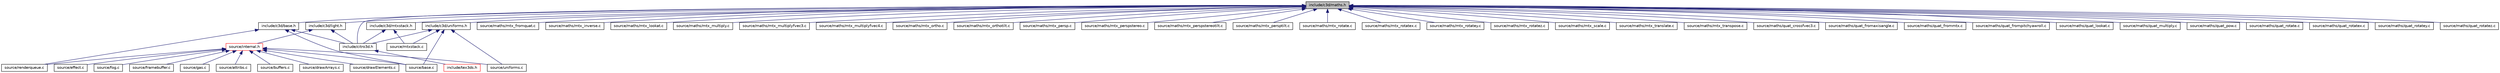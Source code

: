 digraph "include/c3d/maths.h"
{
 // LATEX_PDF_SIZE
  edge [fontname="Helvetica",fontsize="10",labelfontname="Helvetica",labelfontsize="10"];
  node [fontname="Helvetica",fontsize="10",shape=record];
  Node5 [label="include/c3d/maths.h",height=0.2,width=0.4,color="black", fillcolor="grey75", style="filled", fontcolor="black",tooltip=" "];
  Node5 -> Node6 [dir="back",color="midnightblue",fontsize="10",style="solid",fontname="Helvetica"];
  Node6 [label="include/c3d/base.h",height=0.2,width=0.4,color="black", fillcolor="white", style="filled",URL="$base_8h.html",tooltip=" "];
  Node6 -> Node7 [dir="back",color="midnightblue",fontsize="10",style="solid",fontname="Helvetica"];
  Node7 [label="include/citro3d.h",height=0.2,width=0.4,color="black", fillcolor="white", style="filled",URL="$citro3d_8h.html",tooltip=" "];
  Node7 -> Node8 [dir="back",color="midnightblue",fontsize="10",style="solid",fontname="Helvetica"];
  Node8 [label="include/tex3ds.h",height=0.2,width=0.4,color="red", fillcolor="white", style="filled",URL="$tex3ds_8h.html",tooltip="tex3ds support"];
  Node6 -> Node10 [dir="back",color="midnightblue",fontsize="10",style="solid",fontname="Helvetica"];
  Node10 [label="source/base.c",height=0.2,width=0.4,color="black", fillcolor="white", style="filled",URL="$base_8c.html",tooltip=" "];
  Node6 -> Node11 [dir="back",color="midnightblue",fontsize="10",style="solid",fontname="Helvetica"];
  Node11 [label="source/renderqueue.c",height=0.2,width=0.4,color="black", fillcolor="white", style="filled",URL="$renderqueue_8c.html",tooltip=" "];
  Node5 -> Node12 [dir="back",color="midnightblue",fontsize="10",style="solid",fontname="Helvetica"];
  Node12 [label="include/c3d/light.h",height=0.2,width=0.4,color="black", fillcolor="white", style="filled",URL="$light_8h.html",tooltip=" "];
  Node12 -> Node7 [dir="back",color="midnightblue",fontsize="10",style="solid",fontname="Helvetica"];
  Node12 -> Node13 [dir="back",color="midnightblue",fontsize="10",style="solid",fontname="Helvetica"];
  Node13 [label="source/internal.h",height=0.2,width=0.4,color="red", fillcolor="white", style="filled",URL="$internal_8h.html",tooltip=" "];
  Node13 -> Node14 [dir="back",color="midnightblue",fontsize="10",style="solid",fontname="Helvetica"];
  Node14 [label="source/attribs.c",height=0.2,width=0.4,color="black", fillcolor="white", style="filled",URL="$attribs_8c.html",tooltip=" "];
  Node13 -> Node10 [dir="back",color="midnightblue",fontsize="10",style="solid",fontname="Helvetica"];
  Node13 -> Node15 [dir="back",color="midnightblue",fontsize="10",style="solid",fontname="Helvetica"];
  Node15 [label="source/buffers.c",height=0.2,width=0.4,color="black", fillcolor="white", style="filled",URL="$buffers_8c.html",tooltip=" "];
  Node13 -> Node16 [dir="back",color="midnightblue",fontsize="10",style="solid",fontname="Helvetica"];
  Node16 [label="source/drawArrays.c",height=0.2,width=0.4,color="black", fillcolor="white", style="filled",URL="$drawArrays_8c.html",tooltip=" "];
  Node13 -> Node17 [dir="back",color="midnightblue",fontsize="10",style="solid",fontname="Helvetica"];
  Node17 [label="source/drawElements.c",height=0.2,width=0.4,color="black", fillcolor="white", style="filled",URL="$drawElements_8c.html",tooltip=" "];
  Node13 -> Node18 [dir="back",color="midnightblue",fontsize="10",style="solid",fontname="Helvetica"];
  Node18 [label="source/effect.c",height=0.2,width=0.4,color="black", fillcolor="white", style="filled",URL="$effect_8c.html",tooltip=" "];
  Node13 -> Node19 [dir="back",color="midnightblue",fontsize="10",style="solid",fontname="Helvetica"];
  Node19 [label="source/fog.c",height=0.2,width=0.4,color="black", fillcolor="white", style="filled",URL="$fog_8c.html",tooltip=" "];
  Node13 -> Node20 [dir="back",color="midnightblue",fontsize="10",style="solid",fontname="Helvetica"];
  Node20 [label="source/framebuffer.c",height=0.2,width=0.4,color="black", fillcolor="white", style="filled",URL="$framebuffer_8c.html",tooltip=" "];
  Node13 -> Node21 [dir="back",color="midnightblue",fontsize="10",style="solid",fontname="Helvetica"];
  Node21 [label="source/gas.c",height=0.2,width=0.4,color="black", fillcolor="white", style="filled",URL="$gas_8c.html",tooltip=" "];
  Node13 -> Node11 [dir="back",color="midnightblue",fontsize="10",style="solid",fontname="Helvetica"];
  Node13 -> Node29 [dir="back",color="midnightblue",fontsize="10",style="solid",fontname="Helvetica"];
  Node29 [label="source/uniforms.c",height=0.2,width=0.4,color="black", fillcolor="white", style="filled",URL="$uniforms_8c.html",tooltip=" "];
  Node5 -> Node30 [dir="back",color="midnightblue",fontsize="10",style="solid",fontname="Helvetica"];
  Node30 [label="include/c3d/mtxstack.h",height=0.2,width=0.4,color="black", fillcolor="white", style="filled",URL="$mtxstack_8h.html",tooltip=" "];
  Node30 -> Node7 [dir="back",color="midnightblue",fontsize="10",style="solid",fontname="Helvetica"];
  Node30 -> Node31 [dir="back",color="midnightblue",fontsize="10",style="solid",fontname="Helvetica"];
  Node31 [label="source/mtxstack.c",height=0.2,width=0.4,color="black", fillcolor="white", style="filled",URL="$mtxstack_8c.html",tooltip=" "];
  Node5 -> Node32 [dir="back",color="midnightblue",fontsize="10",style="solid",fontname="Helvetica"];
  Node32 [label="include/c3d/uniforms.h",height=0.2,width=0.4,color="black", fillcolor="white", style="filled",URL="$uniforms_8h.html",tooltip=" "];
  Node32 -> Node7 [dir="back",color="midnightblue",fontsize="10",style="solid",fontname="Helvetica"];
  Node32 -> Node10 [dir="back",color="midnightblue",fontsize="10",style="solid",fontname="Helvetica"];
  Node32 -> Node31 [dir="back",color="midnightblue",fontsize="10",style="solid",fontname="Helvetica"];
  Node32 -> Node29 [dir="back",color="midnightblue",fontsize="10",style="solid",fontname="Helvetica"];
  Node5 -> Node7 [dir="back",color="midnightblue",fontsize="10",style="solid",fontname="Helvetica"];
  Node5 -> Node33 [dir="back",color="midnightblue",fontsize="10",style="solid",fontname="Helvetica"];
  Node33 [label="source/maths/mtx_fromquat.c",height=0.2,width=0.4,color="black", fillcolor="white", style="filled",URL="$mtx__fromquat_8c.html",tooltip=" "];
  Node5 -> Node34 [dir="back",color="midnightblue",fontsize="10",style="solid",fontname="Helvetica"];
  Node34 [label="source/maths/mtx_inverse.c",height=0.2,width=0.4,color="black", fillcolor="white", style="filled",URL="$mtx__inverse_8c.html",tooltip=" "];
  Node5 -> Node35 [dir="back",color="midnightblue",fontsize="10",style="solid",fontname="Helvetica"];
  Node35 [label="source/maths/mtx_lookat.c",height=0.2,width=0.4,color="black", fillcolor="white", style="filled",URL="$mtx__lookat_8c.html",tooltip=" "];
  Node5 -> Node36 [dir="back",color="midnightblue",fontsize="10",style="solid",fontname="Helvetica"];
  Node36 [label="source/maths/mtx_multiply.c",height=0.2,width=0.4,color="black", fillcolor="white", style="filled",URL="$mtx__multiply_8c.html",tooltip=" "];
  Node5 -> Node37 [dir="back",color="midnightblue",fontsize="10",style="solid",fontname="Helvetica"];
  Node37 [label="source/maths/mtx_multiplyfvec3.c",height=0.2,width=0.4,color="black", fillcolor="white", style="filled",URL="$mtx__multiplyfvec3_8c.html",tooltip=" "];
  Node5 -> Node38 [dir="back",color="midnightblue",fontsize="10",style="solid",fontname="Helvetica"];
  Node38 [label="source/maths/mtx_multiplyfvec4.c",height=0.2,width=0.4,color="black", fillcolor="white", style="filled",URL="$mtx__multiplyfvec4_8c.html",tooltip=" "];
  Node5 -> Node39 [dir="back",color="midnightblue",fontsize="10",style="solid",fontname="Helvetica"];
  Node39 [label="source/maths/mtx_ortho.c",height=0.2,width=0.4,color="black", fillcolor="white", style="filled",URL="$mtx__ortho_8c.html",tooltip=" "];
  Node5 -> Node40 [dir="back",color="midnightblue",fontsize="10",style="solid",fontname="Helvetica"];
  Node40 [label="source/maths/mtx_orthotilt.c",height=0.2,width=0.4,color="black", fillcolor="white", style="filled",URL="$mtx__orthotilt_8c.html",tooltip=" "];
  Node5 -> Node41 [dir="back",color="midnightblue",fontsize="10",style="solid",fontname="Helvetica"];
  Node41 [label="source/maths/mtx_persp.c",height=0.2,width=0.4,color="black", fillcolor="white", style="filled",URL="$mtx__persp_8c.html",tooltip=" "];
  Node5 -> Node42 [dir="back",color="midnightblue",fontsize="10",style="solid",fontname="Helvetica"];
  Node42 [label="source/maths/mtx_perspstereo.c",height=0.2,width=0.4,color="black", fillcolor="white", style="filled",URL="$mtx__perspstereo_8c.html",tooltip=" "];
  Node5 -> Node43 [dir="back",color="midnightblue",fontsize="10",style="solid",fontname="Helvetica"];
  Node43 [label="source/maths/mtx_perspstereotilt.c",height=0.2,width=0.4,color="black", fillcolor="white", style="filled",URL="$mtx__perspstereotilt_8c.html",tooltip=" "];
  Node5 -> Node44 [dir="back",color="midnightblue",fontsize="10",style="solid",fontname="Helvetica"];
  Node44 [label="source/maths/mtx_persptilt.c",height=0.2,width=0.4,color="black", fillcolor="white", style="filled",URL="$mtx__persptilt_8c.html",tooltip=" "];
  Node5 -> Node45 [dir="back",color="midnightblue",fontsize="10",style="solid",fontname="Helvetica"];
  Node45 [label="source/maths/mtx_rotate.c",height=0.2,width=0.4,color="black", fillcolor="white", style="filled",URL="$mtx__rotate_8c.html",tooltip=" "];
  Node5 -> Node46 [dir="back",color="midnightblue",fontsize="10",style="solid",fontname="Helvetica"];
  Node46 [label="source/maths/mtx_rotatex.c",height=0.2,width=0.4,color="black", fillcolor="white", style="filled",URL="$mtx__rotatex_8c.html",tooltip=" "];
  Node5 -> Node47 [dir="back",color="midnightblue",fontsize="10",style="solid",fontname="Helvetica"];
  Node47 [label="source/maths/mtx_rotatey.c",height=0.2,width=0.4,color="black", fillcolor="white", style="filled",URL="$mtx__rotatey_8c.html",tooltip=" "];
  Node5 -> Node48 [dir="back",color="midnightblue",fontsize="10",style="solid",fontname="Helvetica"];
  Node48 [label="source/maths/mtx_rotatez.c",height=0.2,width=0.4,color="black", fillcolor="white", style="filled",URL="$mtx__rotatez_8c.html",tooltip=" "];
  Node5 -> Node49 [dir="back",color="midnightblue",fontsize="10",style="solid",fontname="Helvetica"];
  Node49 [label="source/maths/mtx_scale.c",height=0.2,width=0.4,color="black", fillcolor="white", style="filled",URL="$mtx__scale_8c.html",tooltip=" "];
  Node5 -> Node50 [dir="back",color="midnightblue",fontsize="10",style="solid",fontname="Helvetica"];
  Node50 [label="source/maths/mtx_translate.c",height=0.2,width=0.4,color="black", fillcolor="white", style="filled",URL="$mtx__translate_8c.html",tooltip=" "];
  Node5 -> Node51 [dir="back",color="midnightblue",fontsize="10",style="solid",fontname="Helvetica"];
  Node51 [label="source/maths/mtx_transpose.c",height=0.2,width=0.4,color="black", fillcolor="white", style="filled",URL="$mtx__transpose_8c.html",tooltip=" "];
  Node5 -> Node52 [dir="back",color="midnightblue",fontsize="10",style="solid",fontname="Helvetica"];
  Node52 [label="source/maths/quat_crossfvec3.c",height=0.2,width=0.4,color="black", fillcolor="white", style="filled",URL="$quat__crossfvec3_8c.html",tooltip=" "];
  Node5 -> Node53 [dir="back",color="midnightblue",fontsize="10",style="solid",fontname="Helvetica"];
  Node53 [label="source/maths/quat_fromaxisangle.c",height=0.2,width=0.4,color="black", fillcolor="white", style="filled",URL="$quat__fromaxisangle_8c.html",tooltip=" "];
  Node5 -> Node54 [dir="back",color="midnightblue",fontsize="10",style="solid",fontname="Helvetica"];
  Node54 [label="source/maths/quat_frommtx.c",height=0.2,width=0.4,color="black", fillcolor="white", style="filled",URL="$quat__frommtx_8c.html",tooltip=" "];
  Node5 -> Node55 [dir="back",color="midnightblue",fontsize="10",style="solid",fontname="Helvetica"];
  Node55 [label="source/maths/quat_frompitchyawroll.c",height=0.2,width=0.4,color="black", fillcolor="white", style="filled",URL="$quat__frompitchyawroll_8c.html",tooltip=" "];
  Node5 -> Node56 [dir="back",color="midnightblue",fontsize="10",style="solid",fontname="Helvetica"];
  Node56 [label="source/maths/quat_lookat.c",height=0.2,width=0.4,color="black", fillcolor="white", style="filled",URL="$quat__lookat_8c.html",tooltip=" "];
  Node5 -> Node57 [dir="back",color="midnightblue",fontsize="10",style="solid",fontname="Helvetica"];
  Node57 [label="source/maths/quat_multiply.c",height=0.2,width=0.4,color="black", fillcolor="white", style="filled",URL="$quat__multiply_8c.html",tooltip=" "];
  Node5 -> Node58 [dir="back",color="midnightblue",fontsize="10",style="solid",fontname="Helvetica"];
  Node58 [label="source/maths/quat_pow.c",height=0.2,width=0.4,color="black", fillcolor="white", style="filled",URL="$quat__pow_8c.html",tooltip=" "];
  Node5 -> Node59 [dir="back",color="midnightblue",fontsize="10",style="solid",fontname="Helvetica"];
  Node59 [label="source/maths/quat_rotate.c",height=0.2,width=0.4,color="black", fillcolor="white", style="filled",URL="$quat__rotate_8c.html",tooltip=" "];
  Node5 -> Node60 [dir="back",color="midnightblue",fontsize="10",style="solid",fontname="Helvetica"];
  Node60 [label="source/maths/quat_rotatex.c",height=0.2,width=0.4,color="black", fillcolor="white", style="filled",URL="$quat__rotatex_8c.html",tooltip=" "];
  Node5 -> Node61 [dir="back",color="midnightblue",fontsize="10",style="solid",fontname="Helvetica"];
  Node61 [label="source/maths/quat_rotatey.c",height=0.2,width=0.4,color="black", fillcolor="white", style="filled",URL="$quat__rotatey_8c.html",tooltip=" "];
  Node5 -> Node62 [dir="back",color="midnightblue",fontsize="10",style="solid",fontname="Helvetica"];
  Node62 [label="source/maths/quat_rotatez.c",height=0.2,width=0.4,color="black", fillcolor="white", style="filled",URL="$quat__rotatez_8c.html",tooltip=" "];
}

